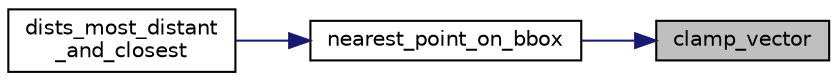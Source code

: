 digraph "clamp_vector"
{
 // LATEX_PDF_SIZE
  edge [fontname="Helvetica",fontsize="10",labelfontname="Helvetica",labelfontsize="10"];
  node [fontname="Helvetica",fontsize="10",shape=record];
  rankdir="RL";
  Node1 [label="clamp_vector",height=0.2,width=0.4,color="black", fillcolor="grey75", style="filled", fontcolor="black",tooltip=" "];
  Node1 -> Node2 [dir="back",color="midnightblue",fontsize="10",style="solid",fontname="Helvetica"];
  Node2 [label="nearest_point_on_bbox",height=0.2,width=0.4,color="black", fillcolor="white", style="filled",URL="$d7/d45/namespacesps.html#a476fad97ca607ab04b8ff773a6950869",tooltip=" "];
  Node2 -> Node3 [dir="back",color="midnightblue",fontsize="10",style="solid",fontname="Helvetica"];
  Node3 [label="dists_most_distant\l_and_closest",height=0.2,width=0.4,color="black", fillcolor="white", style="filled",URL="$d7/d45/namespacesps.html#adc25750108b296b8b9dcec1b9b870799",tooltip=" "];
}
